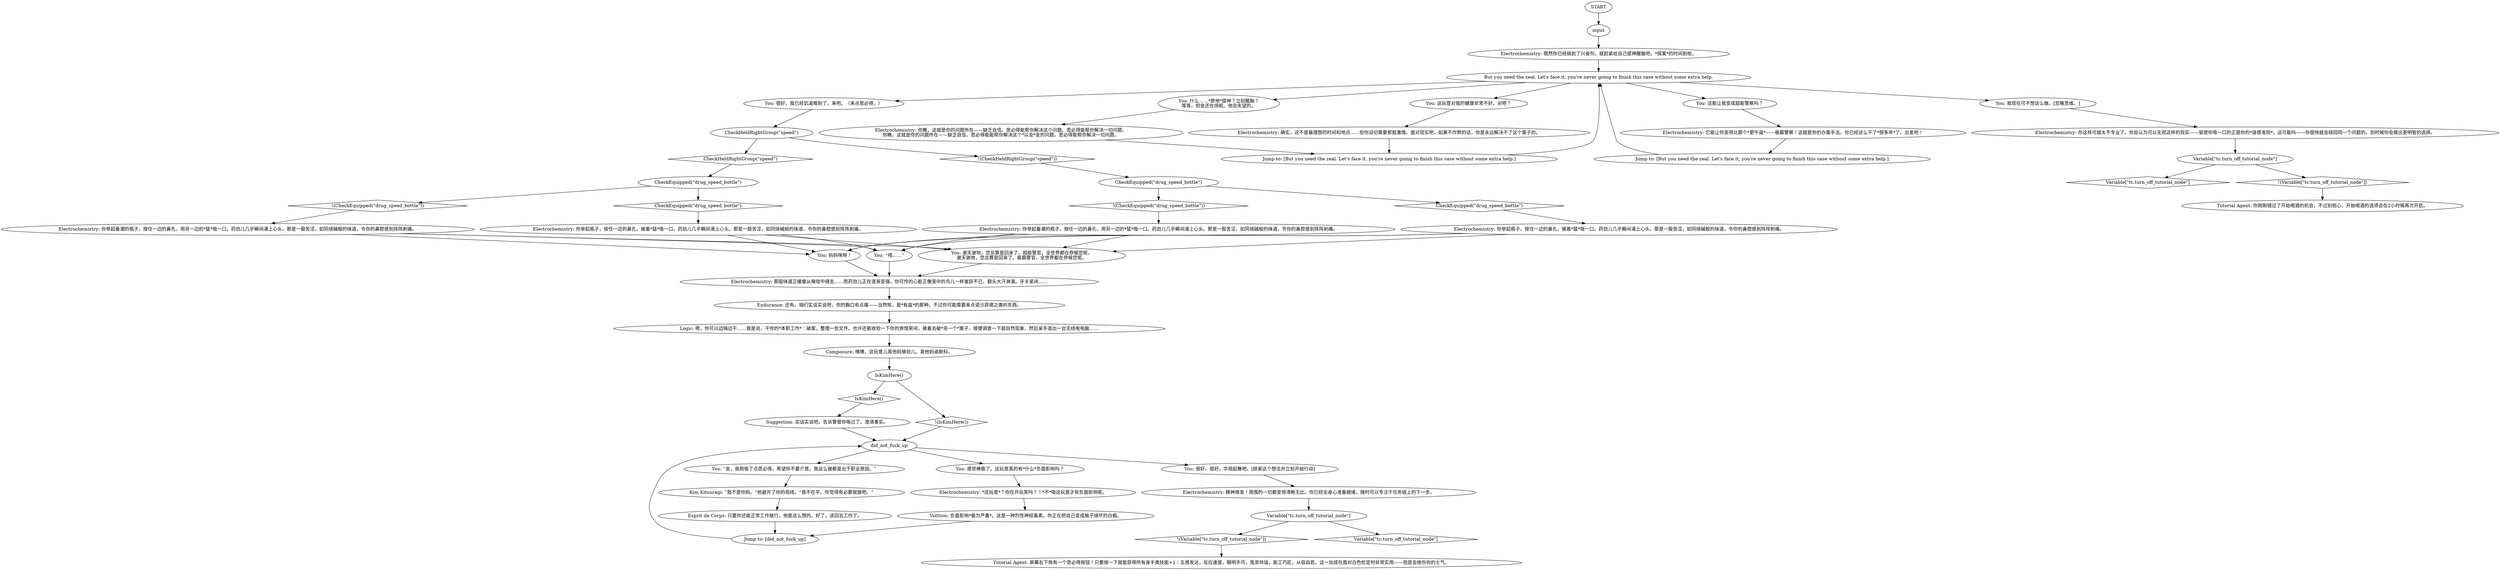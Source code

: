 # INITIATION / SPEED HABIT
# A thought for becoming a speed addict.
# ==================================================
digraph G {
	  0 [label="START"];
	  1 [label="input"];
	  2 [label="CheckHeldRightGroup(\"speed\")"];
	  3 [label="CheckHeldRightGroup(\"speed\")", shape=diamond];
	  4 [label="!(CheckHeldRightGroup(\"speed\"))", shape=diamond];
	  5 [label="Composure: 噢噢，这玩意儿真他妈够劲儿。真他妈迪斯科。"];
	  6 [label="Variable[\"tc.turn_off_tutorial_node\"]"];
	  7 [label="Variable[\"tc.turn_off_tutorial_node\"]", shape=diamond];
	  8 [label="!(Variable[\"tc.turn_off_tutorial_node\"])", shape=diamond];
	  9 [label="CheckEquipped(\"drug_speed_bottle\")"];
	  10 [label="CheckEquipped(\"drug_speed_bottle\")", shape=diamond];
	  11 [label="!(CheckEquipped(\"drug_speed_bottle\"))", shape=diamond];
	  12 [label="Electrochemistry: 你举起瓶子，按住一边的鼻孔，接着*猛*吸一口。药劲儿几乎瞬间涌上心头。那是一股苦涩，如同烧碱般的味道，令你的鼻腔感到阵阵刺痛。"];
	  13 [label="You: 很好，我已经饥渴难耐了。来吧。（来点思必得。）"];
	  14 [label="Electrochemistry: 你瞧，这就是你的问题所在——缺乏自信。思必得能帮你解决这个问题。思必得能帮你解决一切问题。\n你瞧，这就是你的问题所在——缺乏自信。思必得能能帮你解决这个*以及*金的问题。思必得能帮你解决一切问题。"];
	  15 [label="Electrochemistry: *这玩意*？你在开玩笑吗？！*不*吸这玩意才有负面影响呢。"];
	  16 [label="Tutorial Agent: 屏幕右下角有一个思必得按钮！只要按一下就能获得所有身手类技能+1：五感发达，反应速度，眼明手巧，鬼祟玲珑，能工巧匠，从容自若。这一加成在面对白色检定时非常实用——但是会挫伤你的士气。"];
	  17 [label="Electrochemistry: 精神焕发！周围的一切都变得清晰无比。你已经全身心准备就绪，随时可以专注于任务链上的下一步。"];
	  18 [label="Electrochemistry: 你举起备潮的瓶子，按住一边的鼻孔，用另一边的*猛*吸一口。药劲儿几乎瞬间涌上心头。那是一股苦涩，如同烧碱般的味道，令你的鼻腔感到阵阵刺痛。"];
	  19 [label="Electrochemistry: 它能让你变得比那个*更牛逼*——极霸警察！这就是你的办案手法。你已经这么干了*很多年*了。出发吧！"];
	  20 [label="Kim Kitsuragi: “我不是你妈。”他避开了你的视线。“我不在乎。你觉得有必要就做吧。”"];
	  21 [label="You: 妈妈咪呀！"];
	  22 [label="But you need the zeal. Let's face it, you're never going to finish this case without some extra help."];
	  23 [label="You: 这玩意对我的健康非常不好，对吧？"];
	  24 [label="Electrochemistry: 你举起瓶子，按住一边的鼻孔，接着*猛*吸一口。药劲儿几乎瞬间涌上心头。那是一股苦涩，如同烧碱般的味道，令你的鼻腔感到阵阵刺痛。"];
	  25 [label="Electrochemistry: 你举起备潮的瓶子，按住一边的鼻孔，用另一边的*猛*吸一口。药劲儿几乎瞬间涌上心头。那是一股苦涩，如同烧碱般的味道，令你的鼻腔感到阵阵刺痛。"];
	  26 [label="Electrochemistry: 你这样可就太不专业了。你自认为可以无视这样的现实——驱使你吸一口的正是你的*道德准则*。这可能吗——你很快就会绕回同一个问题的。到时候你会做出更明智的选择。"];
	  27 [label="Jump to: [But you need the zeal. Let's face it, you're never going to finish this case without some extra help.]"];
	  28 [label="Electrochemistry: 既然你已经搞到了兴奋剂，就赶紧给自己提神醒脑吧。*探案*的时间到啦。"];
	  29 [label="You: 这能让我变成超能警察吗？"];
	  30 [label="You: “金，我刚吸了点思必得。希望你不要介意。我这么做都是出于职业原因。”"];
	  31 [label="Tutorial Agent: 你刚刚错过了开始喝酒的机会。不过别担心，开始喝酒的选项会在2小时候再次开启。"];
	  32 [label="Electrochemistry: 确实，这不是最理想的时间和地点……但你迫切需要那股激情。面对现实吧，如果不作弊的话，你是永远解决不了这个案子的。"];
	  33 [label="did_not_fuck_up"];
	  34 [label="You: “唔……”"];
	  35 [label="You: 感觉棒极了。这玩意真的有*什么*负面影响吗？"];
	  36 [label="Jump to: [did_not_fuck_up]"];
	  37 [label="Variable[\"tc.turn_off_tutorial_node\"]"];
	  38 [label="Variable[\"tc.turn_off_tutorial_node\"]", shape=diamond];
	  39 [label="!(Variable[\"tc.turn_off_tutorial_node\"])", shape=diamond];
	  40 [label="CheckEquipped(\"drug_speed_bottle\")"];
	  41 [label="CheckEquipped(\"drug_speed_bottle\")", shape=diamond];
	  42 [label="!(CheckEquipped(\"drug_speed_bottle\"))", shape=diamond];
	  43 [label="You: 什么……*原地*提神？立刻醒脑？\n等等，但金还在场呢。他会失望的。"];
	  44 [label="Esprit de Corps: 只要你还能正常工作就行，他是这么想的。好了，该回去工作了。"];
	  45 [label="Suggestion: 实话实说吧。告诉警督你吸过了。澄清事实。"];
	  46 [label="You: 我现在可不想这么做。[忽略思维。]"];
	  47 [label="Logic: 嗯，你可以边嗨边干……我是说，干你的*本职工作*：破案，整理一些文件。也许还能收拾一下你的旅馆房间，接着去破*另一个*案子，顺便调查一下超自然现象，然后亲手造出一台无线电电脑……"];
	  48 [label="You: 很好，很好，华丽起舞吧。[结束这个想法并立刻开始行动]"];
	  49 [label="Electrochemistry: 那股味道正缓缓从喉咙中褪去……而药劲儿正在逐渐变强，你可怜的心脏正像笼中的鸟儿一样雀跃不已。额头大汗淋漓。牙关紧闭……"];
	  50 [label="Endurance: 还有。咱们实话实说吧，你的胸口有点痛——当然啦，是*有益*的那种。不过你可能需要来点诺沙菲德之类的东西。"];
	  52 [label="Volition: 负面影响*极为严重*。这是一种烈性神经毒素。你正在把自己变成脑子烧坏的白痴。"];
	  53 [label="Jump to: [But you need the zeal. Let's face it, you're never going to finish this case without some extra help.]"];
	  54 [label="IsKimHere()"];
	  55 [label="IsKimHere()", shape=diamond];
	  56 [label="!(IsKimHere())", shape=diamond];
	  57 [label="You: 谢天谢地，您总算是回来了，超能警官。全世界都在恭候您呢。\n谢天谢地，您总算是回来了。极霸警官。全世界都在恭候您呢。"];
	  0 -> 1
	  1 -> 28
	  2 -> 3
	  2 -> 4
	  3 -> 40
	  4 -> 9
	  5 -> 54
	  6 -> 8
	  6 -> 7
	  8 -> 31
	  9 -> 10
	  9 -> 11
	  10 -> 12
	  11 -> 18
	  12 -> 57
	  12 -> 34
	  12 -> 21
	  13 -> 2
	  14 -> 53
	  15 -> 52
	  17 -> 37
	  18 -> 57
	  18 -> 34
	  18 -> 21
	  19 -> 27
	  20 -> 44
	  21 -> 49
	  22 -> 43
	  22 -> 13
	  22 -> 46
	  22 -> 23
	  22 -> 29
	  23 -> 32
	  24 -> 57
	  24 -> 34
	  24 -> 21
	  25 -> 57
	  25 -> 34
	  25 -> 21
	  26 -> 6
	  27 -> 22
	  28 -> 22
	  29 -> 19
	  30 -> 20
	  32 -> 53
	  33 -> 48
	  33 -> 35
	  33 -> 30
	  34 -> 49
	  35 -> 15
	  36 -> 33
	  37 -> 38
	  37 -> 39
	  39 -> 16
	  40 -> 41
	  40 -> 42
	  41 -> 24
	  42 -> 25
	  43 -> 14
	  44 -> 36
	  45 -> 33
	  46 -> 26
	  47 -> 5
	  48 -> 17
	  49 -> 50
	  50 -> 47
	  52 -> 36
	  53 -> 22
	  54 -> 56
	  54 -> 55
	  55 -> 45
	  56 -> 33
	  57 -> 49
}

